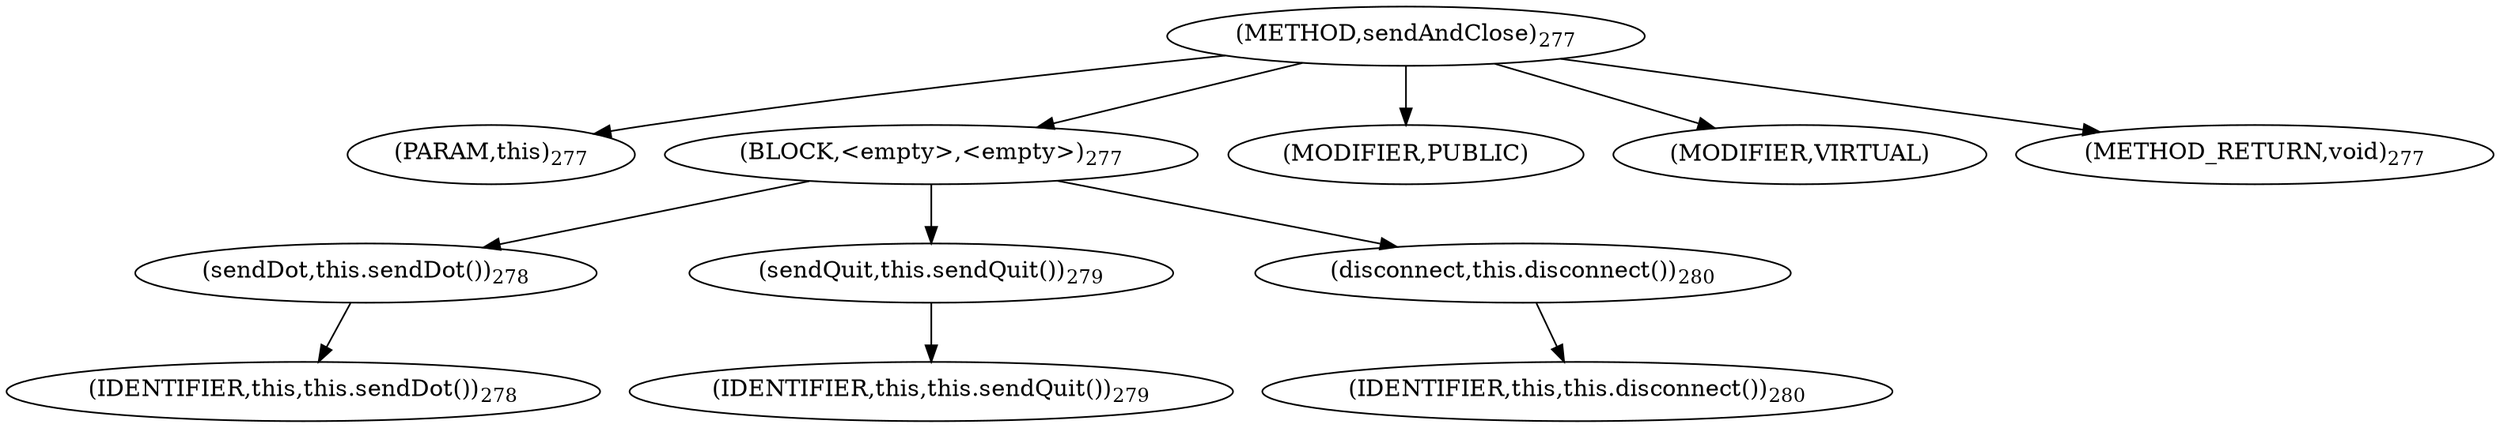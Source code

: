 digraph "sendAndClose" {  
"412" [label = <(METHOD,sendAndClose)<SUB>277</SUB>> ]
"38" [label = <(PARAM,this)<SUB>277</SUB>> ]
"413" [label = <(BLOCK,&lt;empty&gt;,&lt;empty&gt;)<SUB>277</SUB>> ]
"414" [label = <(sendDot,this.sendDot())<SUB>278</SUB>> ]
"37" [label = <(IDENTIFIER,this,this.sendDot())<SUB>278</SUB>> ]
"415" [label = <(sendQuit,this.sendQuit())<SUB>279</SUB>> ]
"39" [label = <(IDENTIFIER,this,this.sendQuit())<SUB>279</SUB>> ]
"416" [label = <(disconnect,this.disconnect())<SUB>280</SUB>> ]
"40" [label = <(IDENTIFIER,this,this.disconnect())<SUB>280</SUB>> ]
"417" [label = <(MODIFIER,PUBLIC)> ]
"418" [label = <(MODIFIER,VIRTUAL)> ]
"419" [label = <(METHOD_RETURN,void)<SUB>277</SUB>> ]
  "412" -> "38" 
  "412" -> "413" 
  "412" -> "417" 
  "412" -> "418" 
  "412" -> "419" 
  "413" -> "414" 
  "413" -> "415" 
  "413" -> "416" 
  "414" -> "37" 
  "415" -> "39" 
  "416" -> "40" 
}
